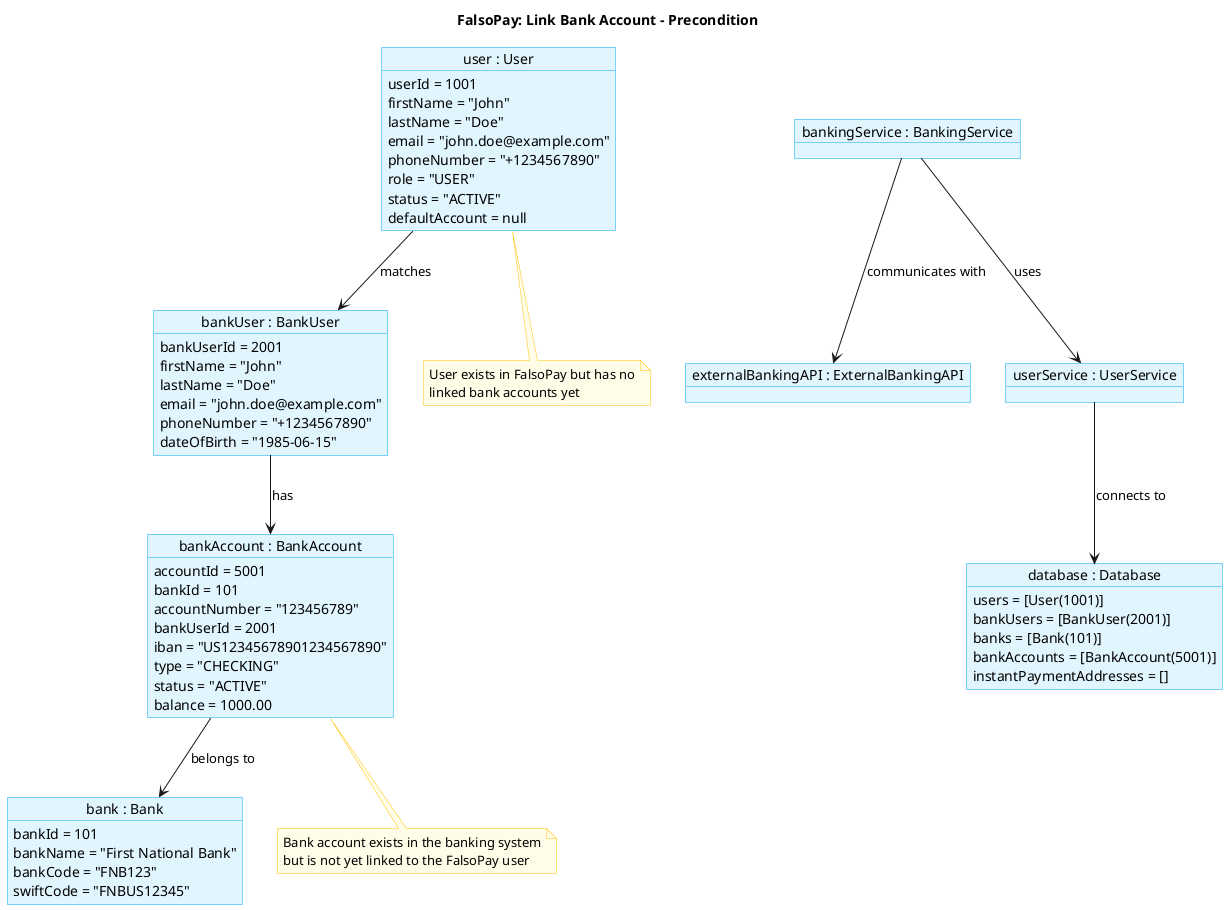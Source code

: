 @startuml Link-Bank-Account-Precondition

!define OBJECT_STYLE_FILL #E1F5FE
!define OBJECT_STYLE_BORDER #03A9F4
!define OBJECT_STYLE_TEXT #000000

skinparam object {
    backgroundColor OBJECT_STYLE_FILL
    borderColor OBJECT_STYLE_BORDER
    fontColor OBJECT_STYLE_TEXT
}

skinparam note {
    backgroundColor #FFFDE7
    borderColor #FFC107
    fontColor #000000
}

title "FalsoPay: Link Bank Account - Precondition"

object "user : User" as user {
    userId = 1001
    firstName = "John"
    lastName = "Doe"
    email = "john.doe@example.com"
    phoneNumber = "+1234567890"
    role = "USER"
    status = "ACTIVE"
    defaultAccount = null
}

object "bankUser : BankUser" as bankUser {
    bankUserId = 2001
    firstName = "John"
    lastName = "Doe"
    email = "john.doe@example.com"
    phoneNumber = "+1234567890"
    dateOfBirth = "1985-06-15"
}

object "bank : Bank" as bank {
    bankId = 101
    bankName = "First National Bank"
    bankCode = "FNB123"
    swiftCode = "FNBUS12345"
}

object "bankAccount : BankAccount" as bankAccount {
    accountId = 5001
    bankId = 101
    accountNumber = "123456789"
    bankUserId = 2001
    iban = "US12345678901234567890"
    type = "CHECKING"
    status = "ACTIVE"
    balance = 1000.00
}

object "bankingService : BankingService" as bankingService {
}

object "externalBankingAPI : ExternalBankingAPI" as externalBankingAPI {
}

object "userService : UserService" as userService {
}

object "database : Database" as database {
    users = [User(1001)]
    bankUsers = [BankUser(2001)]
    banks = [Bank(101)]
    bankAccounts = [BankAccount(5001)]
    instantPaymentAddresses = []
}

note bottom of user
  User exists in FalsoPay but has no
  linked bank accounts yet
end note

note bottom of bankAccount
  Bank account exists in the banking system
  but is not yet linked to the FalsoPay user
end note

user --> bankUser : matches
bankUser --> bankAccount : has
bankAccount --> bank : belongs to
bankingService --> externalBankingAPI : communicates with
bankingService --> userService : uses
userService --> database : connects to

@enduml 